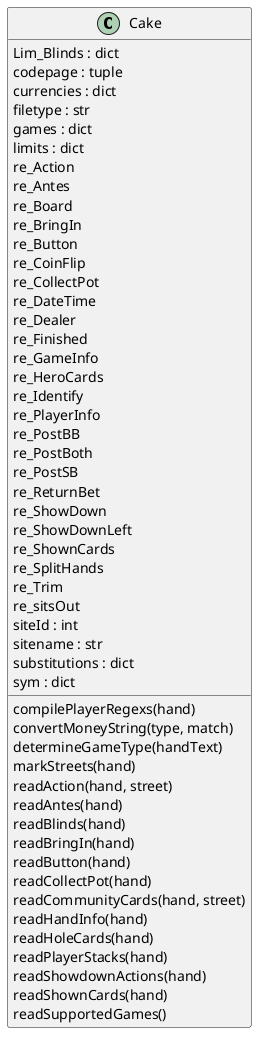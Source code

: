 @startuml classes
set namespaceSeparator none
class "Cake" as CakeToFpdb.Cake {
  Lim_Blinds : dict
  codepage : tuple
  currencies : dict
  filetype : str
  games : dict
  limits : dict
  re_Action
  re_Antes
  re_Board
  re_BringIn
  re_Button
  re_CoinFlip
  re_CollectPot
  re_DateTime
  re_Dealer
  re_Finished
  re_GameInfo
  re_HeroCards
  re_Identify
  re_PlayerInfo
  re_PostBB
  re_PostBoth
  re_PostSB
  re_ReturnBet
  re_ShowDown
  re_ShowDownLeft
  re_ShownCards
  re_SplitHands
  re_Trim
  re_sitsOut
  siteId : int
  sitename : str
  substitutions : dict
  sym : dict
  compilePlayerRegexs(hand)
  convertMoneyString(type, match)
  determineGameType(handText)
  markStreets(hand)
  readAction(hand, street)
  readAntes(hand)
  readBlinds(hand)
  readBringIn(hand)
  readButton(hand)
  readCollectPot(hand)
  readCommunityCards(hand, street)
  readHandInfo(hand)
  readHoleCards(hand)
  readPlayerStacks(hand)
  readShowdownActions(hand)
  readShownCards(hand)
  readSupportedGames()
}
@enduml
